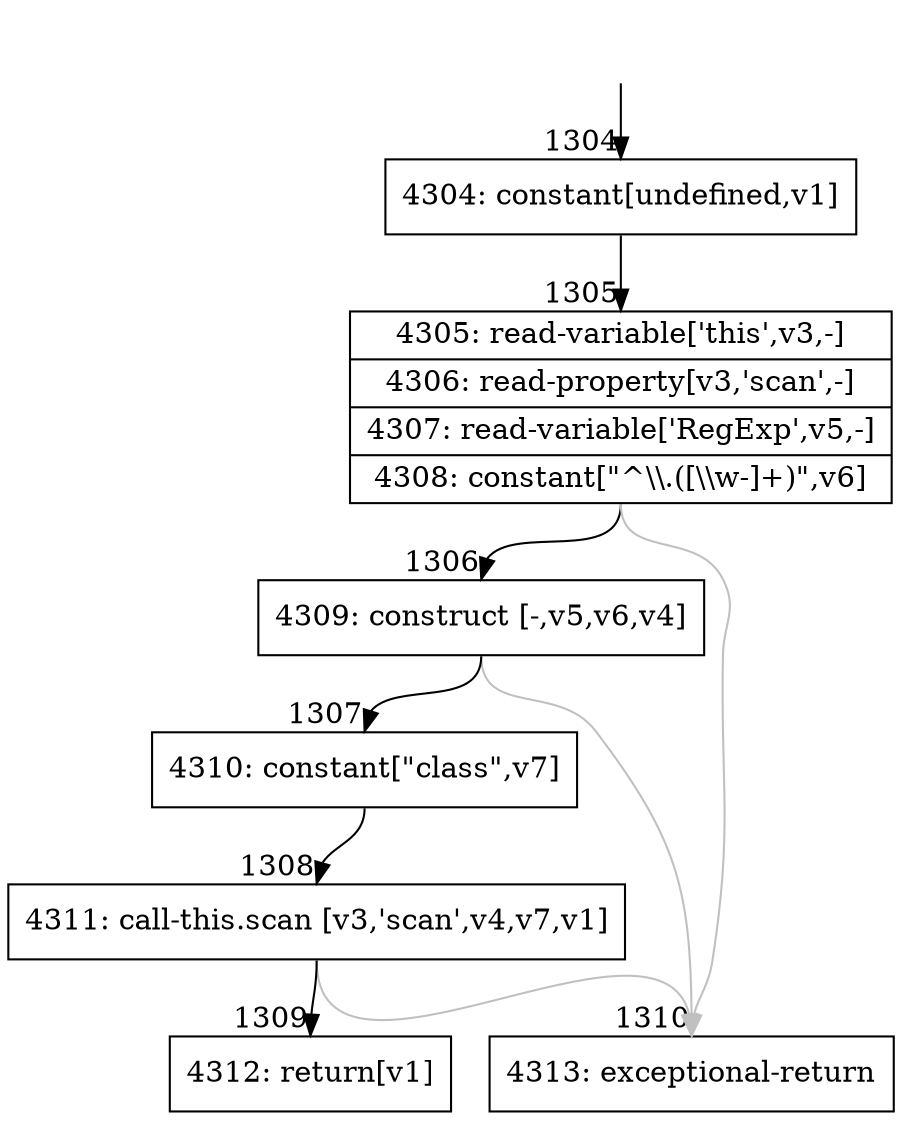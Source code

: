 digraph {
rankdir="TD"
BB_entry75[shape=none,label=""];
BB_entry75 -> BB1304 [tailport=s, headport=n, headlabel="    1304"]
BB1304 [shape=record label="{4304: constant[undefined,v1]}" ] 
BB1304 -> BB1305 [tailport=s, headport=n, headlabel="      1305"]
BB1305 [shape=record label="{4305: read-variable['this',v3,-]|4306: read-property[v3,'scan',-]|4307: read-variable['RegExp',v5,-]|4308: constant[\"^\\\\.([\\\\w-]+)\",v6]}" ] 
BB1305 -> BB1306 [tailport=s, headport=n, headlabel="      1306"]
BB1305 -> BB1310 [tailport=s, headport=n, color=gray, headlabel="      1310"]
BB1306 [shape=record label="{4309: construct [-,v5,v6,v4]}" ] 
BB1306 -> BB1307 [tailport=s, headport=n, headlabel="      1307"]
BB1306 -> BB1310 [tailport=s, headport=n, color=gray]
BB1307 [shape=record label="{4310: constant[\"class\",v7]}" ] 
BB1307 -> BB1308 [tailport=s, headport=n, headlabel="      1308"]
BB1308 [shape=record label="{4311: call-this.scan [v3,'scan',v4,v7,v1]}" ] 
BB1308 -> BB1309 [tailport=s, headport=n, headlabel="      1309"]
BB1308 -> BB1310 [tailport=s, headport=n, color=gray]
BB1309 [shape=record label="{4312: return[v1]}" ] 
BB1310 [shape=record label="{4313: exceptional-return}" ] 
//#$~ 1462
}
